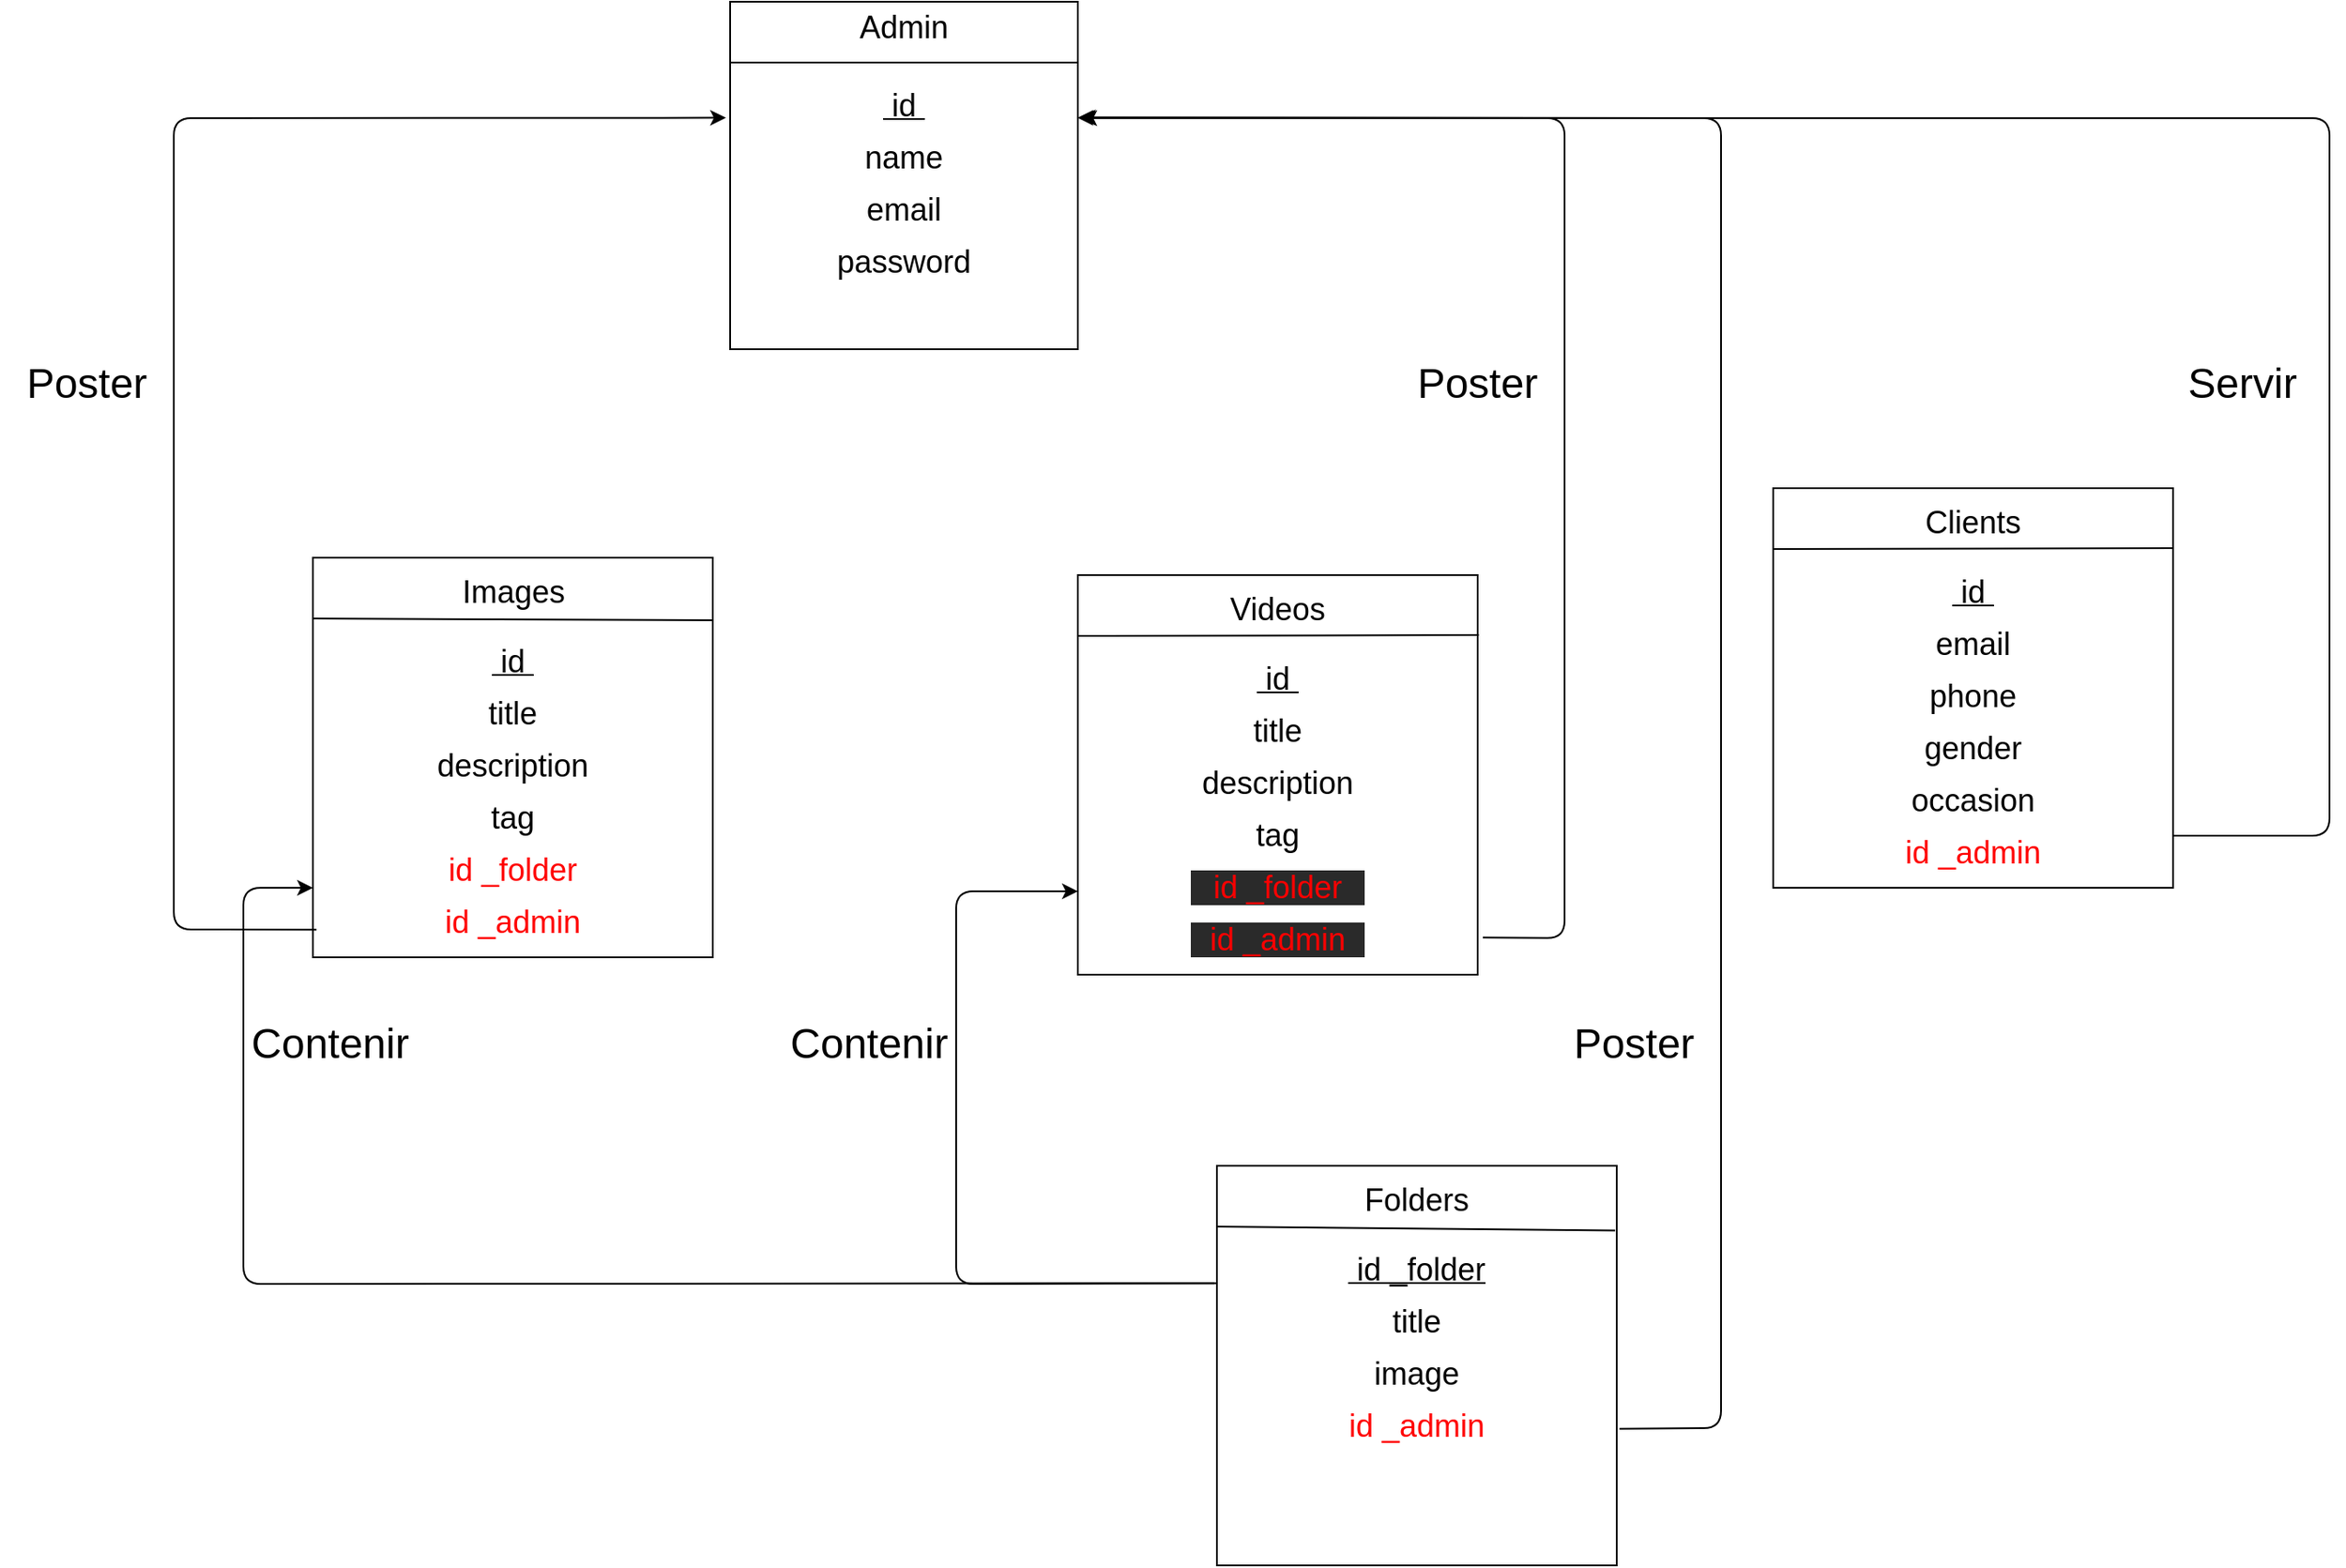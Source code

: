 <mxfile>
    <diagram id="6rJ5F0iTvcQhFKZNp73E" name="Page-1">
        <mxGraphModel dx="1086" dy="821" grid="1" gridSize="10" guides="1" tooltips="1" connect="1" arrows="1" fold="1" page="1" pageScale="1" pageWidth="1169" pageHeight="1654" math="0" shadow="0">
            <root>
                <mxCell id="0"/>
                <mxCell id="1" parent="0"/>
                <mxCell id="83" value="" style="group" parent="1" vertex="1" connectable="0">
                    <mxGeometry x="470" y="30" width="200" height="200" as="geometry"/>
                </mxCell>
                <mxCell id="19" value="" style="whiteSpace=wrap;html=1;aspect=fixed;fillColor=none;" parent="83" vertex="1">
                    <mxGeometry width="200" height="200" as="geometry"/>
                </mxCell>
                <mxCell id="23" value="&lt;font style=&quot;font-size: 18px&quot;&gt;name&lt;/font&gt;" style="text;html=1;strokeColor=none;fillColor=none;align=center;verticalAlign=middle;whiteSpace=wrap;rounded=0;" parent="83" vertex="1">
                    <mxGeometry x="80" y="80" width="40" height="20" as="geometry"/>
                </mxCell>
                <mxCell id="24" value="&lt;font style=&quot;font-size: 18px&quot;&gt;email&lt;/font&gt;" style="text;html=1;strokeColor=none;fillColor=none;align=center;verticalAlign=middle;whiteSpace=wrap;rounded=0;" parent="83" vertex="1">
                    <mxGeometry x="80" y="110" width="40" height="20" as="geometry"/>
                </mxCell>
                <mxCell id="25" value="&lt;font style=&quot;font-size: 18px&quot;&gt;password&lt;/font&gt;" style="text;html=1;strokeColor=none;fillColor=none;align=center;verticalAlign=middle;whiteSpace=wrap;rounded=0;" parent="83" vertex="1">
                    <mxGeometry x="80" y="140" width="40" height="20" as="geometry"/>
                </mxCell>
                <mxCell id="27" value="&lt;font style=&quot;font-size: 18px&quot;&gt;&lt;u&gt;&amp;nbsp;id&amp;nbsp;&lt;/u&gt;&lt;/font&gt;" style="text;html=1;strokeColor=none;fillColor=none;align=center;verticalAlign=middle;whiteSpace=wrap;rounded=0;" parent="83" vertex="1">
                    <mxGeometry x="80" y="50" width="40" height="20" as="geometry"/>
                </mxCell>
                <mxCell id="82" value="" style="group" parent="83" vertex="1" connectable="0">
                    <mxGeometry x="80" y="5" width="40" height="20" as="geometry"/>
                </mxCell>
                <mxCell id="21" value="&lt;font style=&quot;font-size: 18px&quot;&gt;Admin&lt;/font&gt;" style="text;html=1;strokeColor=none;fillColor=none;align=center;verticalAlign=middle;whiteSpace=wrap;rounded=0;" parent="82" vertex="1">
                    <mxGeometry width="40" height="20" as="geometry"/>
                </mxCell>
                <mxCell id="20" value="" style="endArrow=none;html=1;exitX=-0.002;exitY=0.175;exitDx=0;exitDy=0;exitPerimeter=0;entryX=1;entryY=0.175;entryDx=0;entryDy=0;entryPerimeter=0;" parent="83" source="19" target="19" edge="1">
                    <mxGeometry width="50" height="50" relative="1" as="geometry">
                        <mxPoint x="674.4" y="800" as="sourcePoint"/>
                        <mxPoint x="724.4" y="750" as="targetPoint"/>
                    </mxGeometry>
                </mxCell>
                <mxCell id="84" value="" style="group" parent="1" vertex="1" connectable="0">
                    <mxGeometry x="670" y="360" width="230" height="230" as="geometry"/>
                </mxCell>
                <mxCell id="36" value="" style="whiteSpace=wrap;html=1;aspect=fixed;fillColor=none;" parent="84" vertex="1">
                    <mxGeometry width="230" height="230" as="geometry"/>
                </mxCell>
                <mxCell id="37" value="&lt;span style=&quot;font-size: 18px&quot;&gt;Videos&lt;/span&gt;" style="text;html=1;strokeColor=none;fillColor=none;align=center;verticalAlign=middle;whiteSpace=wrap;rounded=0;" parent="84" vertex="1">
                    <mxGeometry x="95" y="10" width="40" height="20" as="geometry"/>
                </mxCell>
                <mxCell id="38" value="&lt;font style=&quot;font-size: 18px&quot;&gt;title&lt;/font&gt;" style="text;html=1;strokeColor=none;fillColor=none;align=center;verticalAlign=middle;whiteSpace=wrap;rounded=0;" parent="84" vertex="1">
                    <mxGeometry x="95" y="80" width="40" height="20" as="geometry"/>
                </mxCell>
                <mxCell id="39" value="&lt;font style=&quot;font-size: 18px&quot;&gt;description&lt;/font&gt;" style="text;html=1;strokeColor=none;fillColor=none;align=center;verticalAlign=middle;whiteSpace=wrap;rounded=0;" parent="84" vertex="1">
                    <mxGeometry x="95" y="110" width="40" height="20" as="geometry"/>
                </mxCell>
                <mxCell id="40" value="&lt;font style=&quot;font-size: 18px&quot;&gt;tag&lt;/font&gt;" style="text;html=1;strokeColor=none;fillColor=none;align=center;verticalAlign=middle;whiteSpace=wrap;rounded=0;" parent="84" vertex="1">
                    <mxGeometry x="95" y="140" width="40" height="20" as="geometry"/>
                </mxCell>
                <mxCell id="41" value="&lt;font style=&quot;font-size: 18px&quot;&gt;&lt;u&gt;&amp;nbsp;id&amp;nbsp;&lt;/u&gt;&lt;/font&gt;" style="text;html=1;strokeColor=none;fillColor=none;align=center;verticalAlign=middle;whiteSpace=wrap;rounded=0;" parent="84" vertex="1">
                    <mxGeometry x="95" y="50" width="40" height="20" as="geometry"/>
                </mxCell>
                <mxCell id="42" value="" style="endArrow=none;html=1;exitX=-0.002;exitY=0.175;exitDx=0;exitDy=0;exitPerimeter=0;entryX=1.003;entryY=0.15;entryDx=0;entryDy=0;entryPerimeter=0;" parent="84" target="36" edge="1">
                    <mxGeometry width="50" height="50" relative="1" as="geometry">
                        <mxPoint y="35" as="sourcePoint"/>
                        <mxPoint x="200.4" y="35" as="targetPoint"/>
                    </mxGeometry>
                </mxCell>
                <mxCell id="74" value="&lt;font style=&quot;font-size: 18px&quot; color=&quot;#ff0000&quot;&gt;id _folder&lt;/font&gt;" style="text;html=1;strokeColor=none;align=center;verticalAlign=middle;whiteSpace=wrap;rounded=0;fillColor=#2a2a2a;" parent="84" vertex="1">
                    <mxGeometry x="65" y="170" width="100" height="20" as="geometry"/>
                </mxCell>
                <mxCell id="78" value="&lt;font style=&quot;font-size: 18px&quot; color=&quot;#ff0000&quot;&gt;id _admin&lt;/font&gt;" style="text;html=1;strokeColor=none;align=center;verticalAlign=middle;whiteSpace=wrap;rounded=0;fillColor=#2a2a2a;" parent="84" vertex="1">
                    <mxGeometry x="65" y="200" width="100" height="20" as="geometry"/>
                </mxCell>
                <mxCell id="85" value="" style="group" parent="1" vertex="1" connectable="0">
                    <mxGeometry x="230.0" y="350" width="230.0" height="230" as="geometry"/>
                </mxCell>
                <mxCell id="28" value="" style="whiteSpace=wrap;html=1;aspect=fixed;fillColor=none;" parent="85" vertex="1">
                    <mxGeometry x="1.137e-13" width="230" height="230" as="geometry"/>
                </mxCell>
                <mxCell id="29" value="&lt;span style=&quot;font-size: 18px&quot;&gt;Images&lt;/span&gt;" style="text;html=1;strokeColor=none;fillColor=none;align=center;verticalAlign=middle;whiteSpace=wrap;rounded=0;" parent="85" vertex="1">
                    <mxGeometry x="82.5" y="10" width="65" height="20" as="geometry"/>
                </mxCell>
                <mxCell id="30" value="&lt;font style=&quot;font-size: 18px&quot;&gt;title&lt;/font&gt;" style="text;html=1;strokeColor=none;fillColor=none;align=center;verticalAlign=middle;whiteSpace=wrap;rounded=0;" parent="85" vertex="1">
                    <mxGeometry x="95.0" y="80" width="40" height="20" as="geometry"/>
                </mxCell>
                <mxCell id="31" value="&lt;font style=&quot;font-size: 18px&quot;&gt;description&lt;/font&gt;" style="text;html=1;strokeColor=none;fillColor=none;align=center;verticalAlign=middle;whiteSpace=wrap;rounded=0;" parent="85" vertex="1">
                    <mxGeometry x="95.0" y="110" width="40" height="20" as="geometry"/>
                </mxCell>
                <mxCell id="32" value="&lt;font style=&quot;font-size: 18px&quot;&gt;tag&lt;/font&gt;" style="text;html=1;strokeColor=none;fillColor=none;align=center;verticalAlign=middle;whiteSpace=wrap;rounded=0;" parent="85" vertex="1">
                    <mxGeometry x="95.0" y="140" width="40" height="20" as="geometry"/>
                </mxCell>
                <mxCell id="33" value="&lt;font style=&quot;font-size: 18px&quot;&gt;&lt;u&gt;&amp;nbsp;id&amp;nbsp;&lt;/u&gt;&lt;/font&gt;" style="text;html=1;strokeColor=none;fillColor=none;align=center;verticalAlign=middle;whiteSpace=wrap;rounded=0;" parent="85" vertex="1">
                    <mxGeometry x="95.0" y="50" width="40" height="20" as="geometry"/>
                </mxCell>
                <mxCell id="34" value="" style="endArrow=none;html=1;exitX=-0.002;exitY=0.175;exitDx=0;exitDy=0;exitPerimeter=0;" parent="85" edge="1">
                    <mxGeometry width="50" height="50" relative="1" as="geometry">
                        <mxPoint y="35" as="sourcePoint"/>
                        <mxPoint x="230.0" y="36" as="targetPoint"/>
                    </mxGeometry>
                </mxCell>
                <mxCell id="75" value="&lt;font style=&quot;font-size: 18px&quot; color=&quot;#ff0000&quot;&gt;id _folder&lt;/font&gt;" style="text;html=1;strokeColor=none;fillColor=none;align=center;verticalAlign=middle;whiteSpace=wrap;rounded=0;" parent="85" vertex="1">
                    <mxGeometry x="65.0" y="170" width="100" height="20" as="geometry"/>
                </mxCell>
                <mxCell id="77" value="&lt;font style=&quot;font-size: 18px&quot; color=&quot;#ff0000&quot;&gt;id _admin&lt;/font&gt;" style="text;html=1;strokeColor=none;fillColor=none;align=center;verticalAlign=middle;whiteSpace=wrap;rounded=0;" parent="85" vertex="1">
                    <mxGeometry x="65.0" y="200" width="100" height="20" as="geometry"/>
                </mxCell>
                <mxCell id="86" value="" style="group" parent="1" vertex="1" connectable="0">
                    <mxGeometry x="750" y="700" width="230" height="230" as="geometry"/>
                </mxCell>
                <mxCell id="89" value="" style="group" parent="86" vertex="1" connectable="0">
                    <mxGeometry width="230" height="230" as="geometry"/>
                </mxCell>
                <mxCell id="66" value="" style="whiteSpace=wrap;html=1;aspect=fixed;fillColor=none;" parent="89" vertex="1">
                    <mxGeometry width="230" height="230" as="geometry"/>
                </mxCell>
                <mxCell id="67" value="&lt;span style=&quot;font-size: 18px&quot;&gt;Folders&lt;/span&gt;" style="text;html=1;strokeColor=none;fillColor=none;align=center;verticalAlign=middle;whiteSpace=wrap;rounded=0;" parent="89" vertex="1">
                    <mxGeometry x="75" y="10" width="80" height="20" as="geometry"/>
                </mxCell>
                <mxCell id="68" value="&lt;font style=&quot;font-size: 18px&quot;&gt;title&lt;/font&gt;" style="text;html=1;strokeColor=none;fillColor=none;align=center;verticalAlign=middle;whiteSpace=wrap;rounded=0;" parent="89" vertex="1">
                    <mxGeometry x="95.0" y="80" width="40" height="20" as="geometry"/>
                </mxCell>
                <mxCell id="69" value="&lt;font style=&quot;font-size: 18px&quot;&gt;image&lt;/font&gt;" style="text;html=1;strokeColor=none;fillColor=none;align=center;verticalAlign=middle;whiteSpace=wrap;rounded=0;" parent="89" vertex="1">
                    <mxGeometry x="85" y="110" width="60" height="20" as="geometry"/>
                </mxCell>
                <mxCell id="71" value="&lt;font style=&quot;font-size: 18px&quot;&gt;&lt;u&gt;&amp;nbsp;id _folder&lt;/u&gt;&lt;/font&gt;" style="text;html=1;strokeColor=none;fillColor=none;align=center;verticalAlign=middle;whiteSpace=wrap;rounded=0;" parent="89" vertex="1">
                    <mxGeometry x="65" y="50" width="100" height="20" as="geometry"/>
                </mxCell>
                <mxCell id="72" value="" style="endArrow=none;html=1;exitX=-0.002;exitY=0.175;exitDx=0;exitDy=0;exitPerimeter=0;entryX=0.996;entryY=0.162;entryDx=0;entryDy=0;entryPerimeter=0;" parent="89" target="66" edge="1">
                    <mxGeometry width="50" height="50" relative="1" as="geometry">
                        <mxPoint y="35" as="sourcePoint"/>
                        <mxPoint x="200.4" y="35" as="targetPoint"/>
                    </mxGeometry>
                </mxCell>
                <mxCell id="80" value="&lt;font style=&quot;font-size: 18px&quot; color=&quot;#ff0000&quot;&gt;id _admin&lt;/font&gt;" style="text;html=1;strokeColor=none;fillColor=none;align=center;verticalAlign=middle;whiteSpace=wrap;rounded=0;" parent="89" vertex="1">
                    <mxGeometry x="65" y="140" width="100" height="20" as="geometry"/>
                </mxCell>
                <mxCell id="87" value="" style="group" parent="1" vertex="1" connectable="0">
                    <mxGeometry x="1070" y="310" width="230" height="230" as="geometry"/>
                </mxCell>
                <mxCell id="43" value="" style="whiteSpace=wrap;html=1;aspect=fixed;fillColor=none;" parent="87" vertex="1">
                    <mxGeometry width="230" height="230" as="geometry"/>
                </mxCell>
                <mxCell id="44" value="&lt;span style=&quot;font-size: 18px&quot;&gt;Clients&lt;/span&gt;" style="text;html=1;strokeColor=none;fillColor=none;align=center;verticalAlign=middle;whiteSpace=wrap;rounded=0;" parent="87" vertex="1">
                    <mxGeometry x="85" y="10" width="60" height="20" as="geometry"/>
                </mxCell>
                <mxCell id="45" value="&lt;font style=&quot;font-size: 18px&quot;&gt;email&lt;/font&gt;" style="text;html=1;strokeColor=none;fillColor=none;align=center;verticalAlign=middle;whiteSpace=wrap;rounded=0;" parent="87" vertex="1">
                    <mxGeometry x="95" y="80" width="40" height="20" as="geometry"/>
                </mxCell>
                <mxCell id="46" value="&lt;font style=&quot;font-size: 18px&quot;&gt;phone&lt;/font&gt;" style="text;html=1;strokeColor=none;fillColor=none;align=center;verticalAlign=middle;whiteSpace=wrap;rounded=0;" parent="87" vertex="1">
                    <mxGeometry x="95" y="110" width="40" height="20" as="geometry"/>
                </mxCell>
                <mxCell id="47" value="&lt;font style=&quot;font-size: 18px&quot;&gt;gender&lt;/font&gt;" style="text;html=1;strokeColor=none;fillColor=none;align=center;verticalAlign=middle;whiteSpace=wrap;rounded=0;" parent="87" vertex="1">
                    <mxGeometry x="95" y="140" width="40" height="20" as="geometry"/>
                </mxCell>
                <mxCell id="48" value="&lt;font style=&quot;font-size: 18px&quot;&gt;&lt;u&gt;&amp;nbsp;id&amp;nbsp;&lt;/u&gt;&lt;/font&gt;" style="text;html=1;strokeColor=none;fillColor=none;align=center;verticalAlign=middle;whiteSpace=wrap;rounded=0;" parent="87" vertex="1">
                    <mxGeometry x="95" y="50" width="40" height="20" as="geometry"/>
                </mxCell>
                <mxCell id="49" value="" style="endArrow=none;html=1;exitX=-0.002;exitY=0.175;exitDx=0;exitDy=0;exitPerimeter=0;entryX=1.002;entryY=0.15;entryDx=0;entryDy=0;entryPerimeter=0;" parent="87" target="43" edge="1">
                    <mxGeometry width="50" height="50" relative="1" as="geometry">
                        <mxPoint x="1.137e-13" y="35" as="sourcePoint"/>
                        <mxPoint x="200.4" y="35" as="targetPoint"/>
                    </mxGeometry>
                </mxCell>
                <mxCell id="50" value="&lt;span style=&quot;font-size: 18px&quot;&gt;occasion&lt;/span&gt;" style="text;html=1;strokeColor=none;fillColor=none;align=center;verticalAlign=middle;whiteSpace=wrap;rounded=0;" parent="87" vertex="1">
                    <mxGeometry x="95" y="170" width="40" height="20" as="geometry"/>
                </mxCell>
                <mxCell id="81" value="&lt;font style=&quot;font-size: 18px&quot; color=&quot;#ff0000&quot;&gt;id _admin&lt;/font&gt;" style="text;html=1;strokeColor=none;fillColor=none;align=center;verticalAlign=middle;whiteSpace=wrap;rounded=0;" parent="87" vertex="1">
                    <mxGeometry x="65" y="200" width="100" height="20" as="geometry"/>
                </mxCell>
                <mxCell id="100" value="" style="endArrow=classic;html=1;entryX=-0.012;entryY=0.334;entryDx=0;entryDy=0;entryPerimeter=0;exitX=0.009;exitY=0.931;exitDx=0;exitDy=0;exitPerimeter=0;" parent="1" source="28" target="19" edge="1">
                    <mxGeometry width="50" height="50" relative="1" as="geometry">
                        <mxPoint x="150" y="460" as="sourcePoint"/>
                        <mxPoint x="350" y="90" as="targetPoint"/>
                        <Array as="points">
                            <mxPoint x="150" y="564"/>
                            <mxPoint x="150" y="536"/>
                            <mxPoint x="150" y="97"/>
                        </Array>
                    </mxGeometry>
                </mxCell>
                <mxCell id="101" value="" style="endArrow=classic;html=1;entryX=0.999;entryY=0.334;entryDx=0;entryDy=0;entryPerimeter=0;exitX=1.013;exitY=0.907;exitDx=0;exitDy=0;exitPerimeter=0;" parent="1" source="36" target="19" edge="1">
                    <mxGeometry width="50" height="50" relative="1" as="geometry">
                        <mxPoint x="920" y="550" as="sourcePoint"/>
                        <mxPoint x="970" y="500" as="targetPoint"/>
                        <Array as="points">
                            <mxPoint x="950" y="569"/>
                            <mxPoint x="950" y="97"/>
                        </Array>
                    </mxGeometry>
                </mxCell>
                <mxCell id="102" value="" style="endArrow=classic;html=1;" parent="1" edge="1">
                    <mxGeometry width="50" height="50" relative="1" as="geometry">
                        <mxPoint x="1300" y="510" as="sourcePoint"/>
                        <mxPoint x="672" y="97" as="targetPoint"/>
                        <Array as="points">
                            <mxPoint x="1390" y="510"/>
                            <mxPoint x="1390" y="97"/>
                        </Array>
                    </mxGeometry>
                </mxCell>
                <mxCell id="103" value="" style="endArrow=classic;html=1;exitX=1.007;exitY=0.658;exitDx=0;exitDy=0;exitPerimeter=0;entryX=1.006;entryY=0.333;entryDx=0;entryDy=0;entryPerimeter=0;" parent="1" source="66" target="19" edge="1">
                    <mxGeometry width="50" height="50" relative="1" as="geometry">
                        <mxPoint x="1040" y="940" as="sourcePoint"/>
                        <mxPoint x="680" y="100" as="targetPoint"/>
                        <Array as="points">
                            <mxPoint x="1040" y="851"/>
                            <mxPoint x="1040" y="97"/>
                        </Array>
                    </mxGeometry>
                </mxCell>
                <mxCell id="104" value="&lt;span style=&quot;font-size: 24px&quot;&gt;Poster&lt;/span&gt;" style="text;html=1;strokeColor=none;fillColor=none;align=center;verticalAlign=middle;whiteSpace=wrap;rounded=0;" parent="1" vertex="1">
                    <mxGeometry x="50" y="240" width="100" height="20" as="geometry"/>
                </mxCell>
                <mxCell id="105" value="&lt;span style=&quot;font-size: 24px&quot;&gt;Poster&lt;/span&gt;" style="text;html=1;strokeColor=none;fillColor=none;align=center;verticalAlign=middle;whiteSpace=wrap;rounded=0;" parent="1" vertex="1">
                    <mxGeometry x="850" y="240" width="100" height="20" as="geometry"/>
                </mxCell>
                <mxCell id="106" value="&lt;span style=&quot;font-size: 24px&quot;&gt;Poster&lt;/span&gt;" style="text;html=1;strokeColor=none;fillColor=none;align=center;verticalAlign=middle;whiteSpace=wrap;rounded=0;" parent="1" vertex="1">
                    <mxGeometry x="940" y="620" width="100" height="20" as="geometry"/>
                </mxCell>
                <mxCell id="107" value="&lt;span style=&quot;font-size: 24px&quot;&gt;Servir&lt;/span&gt;" style="text;html=1;strokeColor=none;fillColor=none;align=center;verticalAlign=middle;whiteSpace=wrap;rounded=0;" parent="1" vertex="1">
                    <mxGeometry x="1290" y="240" width="100" height="20" as="geometry"/>
                </mxCell>
                <mxCell id="108" value="" style="endArrow=classic;html=1;exitX=-0.006;exitY=0.294;exitDx=0;exitDy=0;exitPerimeter=0;" parent="1" source="66" edge="1">
                    <mxGeometry width="50" height="50" relative="1" as="geometry">
                        <mxPoint x="730" y="810" as="sourcePoint"/>
                        <mxPoint x="670" y="542" as="targetPoint"/>
                        <Array as="points">
                            <mxPoint x="600" y="768"/>
                            <mxPoint x="600" y="542"/>
                        </Array>
                    </mxGeometry>
                </mxCell>
                <mxCell id="109" value="&lt;span style=&quot;font-size: 24px&quot;&gt;Contenir&lt;/span&gt;" style="text;html=1;strokeColor=none;fillColor=none;align=center;verticalAlign=middle;whiteSpace=wrap;rounded=0;" parent="1" vertex="1">
                    <mxGeometry x="500" y="620" width="100" height="20" as="geometry"/>
                </mxCell>
                <mxCell id="110" value="" style="endArrow=classic;html=1;exitX=-0.001;exitY=0.294;exitDx=0;exitDy=0;exitPerimeter=0;" parent="1" source="66" edge="1">
                    <mxGeometry width="50" height="50" relative="1" as="geometry">
                        <mxPoint x="320" y="560" as="sourcePoint"/>
                        <mxPoint x="230" y="540" as="targetPoint"/>
                        <Array as="points">
                            <mxPoint x="190" y="768"/>
                            <mxPoint x="190" y="540"/>
                        </Array>
                    </mxGeometry>
                </mxCell>
                <mxCell id="111" value="&lt;span style=&quot;font-size: 24px&quot;&gt;Contenir&lt;/span&gt;" style="text;html=1;strokeColor=none;fillColor=none;align=center;verticalAlign=middle;whiteSpace=wrap;rounded=0;" parent="1" vertex="1">
                    <mxGeometry x="190" y="620" width="100" height="20" as="geometry"/>
                </mxCell>
            </root>
        </mxGraphModel>
    </diagram>
</mxfile>